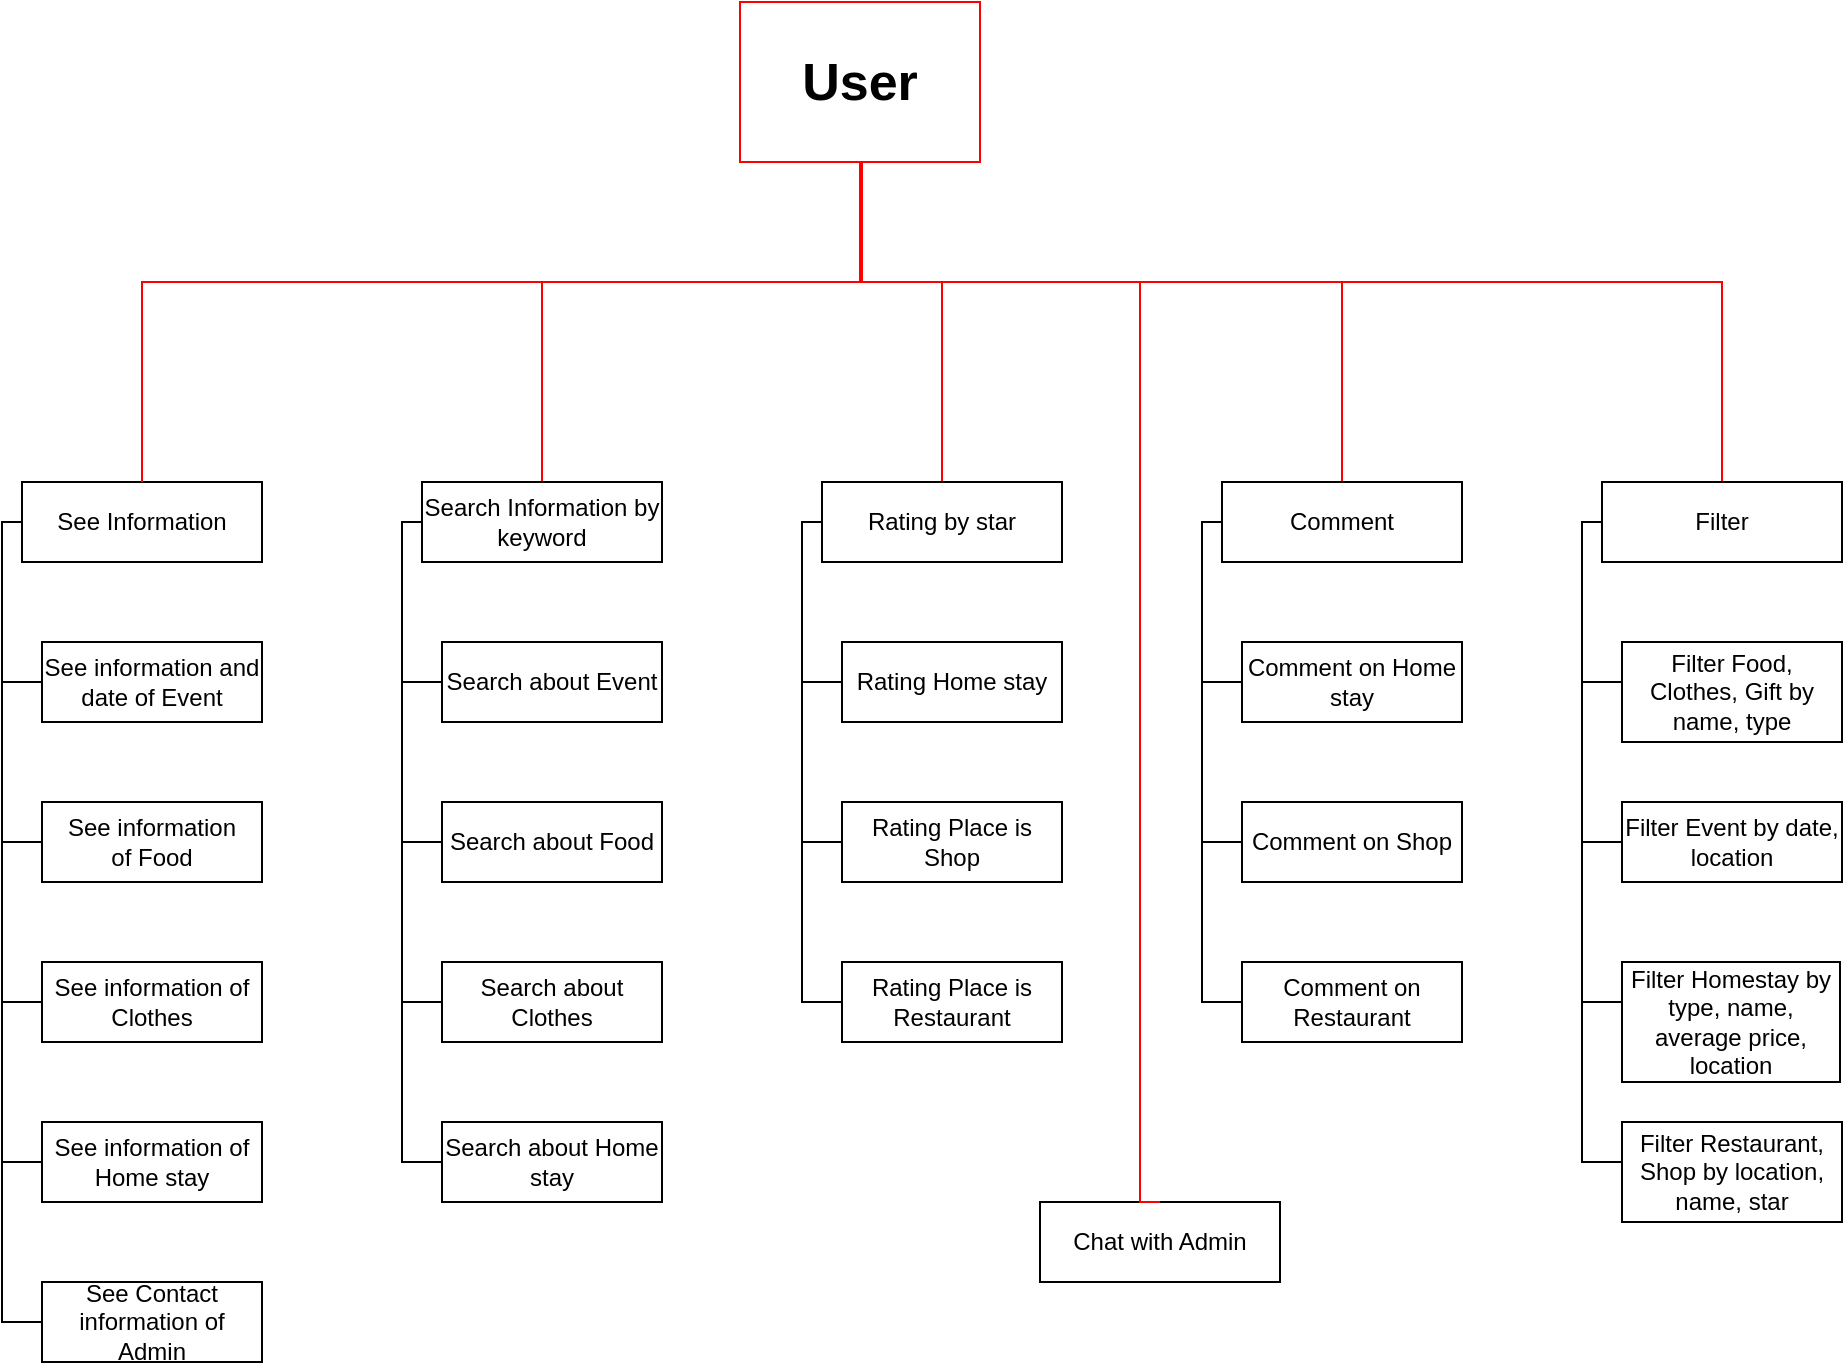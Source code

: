 <mxfile version="14.5.1" type="device"><diagram id="p0nnTQJHympkX1q5xb9R" name="Page-1"><mxGraphModel dx="1024" dy="632" grid="1" gridSize="10" guides="1" tooltips="1" connect="1" arrows="1" fold="1" page="1" pageScale="1" pageWidth="850" pageHeight="1100" math="0" shadow="0"><root><mxCell id="0"/><mxCell id="1" parent="0"/><mxCell id="g9CUl8Z9VzvdPI4QJCnY-13" value="See information and date of Event" style="rounded=0;whiteSpace=wrap;html=1;" parent="1" vertex="1"><mxGeometry x="51" y="400" width="110" height="40" as="geometry"/></mxCell><mxCell id="g9CUl8Z9VzvdPI4QJCnY-20" style="edgeStyle=orthogonalEdgeStyle;rounded=0;orthogonalLoop=1;jettySize=auto;html=1;entryX=0;entryY=0.5;entryDx=0;entryDy=0;endArrow=none;endFill=0;" parent="1" source="g9CUl8Z9VzvdPI4QJCnY-15" target="g9CUl8Z9VzvdPI4QJCnY-13" edge="1"><mxGeometry relative="1" as="geometry"><Array as="points"><mxPoint x="31" y="340"/><mxPoint x="31" y="420"/></Array></mxGeometry></mxCell><mxCell id="g9CUl8Z9VzvdPI4QJCnY-23" style="edgeStyle=orthogonalEdgeStyle;rounded=0;orthogonalLoop=1;jettySize=auto;html=1;entryX=0;entryY=0.5;entryDx=0;entryDy=0;endArrow=none;endFill=0;" parent="1" source="g9CUl8Z9VzvdPI4QJCnY-15" target="g9CUl8Z9VzvdPI4QJCnY-21" edge="1"><mxGeometry relative="1" as="geometry"><Array as="points"><mxPoint x="31" y="340"/><mxPoint x="31" y="500"/></Array></mxGeometry></mxCell><mxCell id="g9CUl8Z9VzvdPI4QJCnY-24" style="edgeStyle=orthogonalEdgeStyle;rounded=0;orthogonalLoop=1;jettySize=auto;html=1;entryX=0;entryY=0.5;entryDx=0;entryDy=0;endArrow=none;endFill=0;" parent="1" source="g9CUl8Z9VzvdPI4QJCnY-15" target="g9CUl8Z9VzvdPI4QJCnY-22" edge="1"><mxGeometry relative="1" as="geometry"><Array as="points"><mxPoint x="31" y="340"/><mxPoint x="31" y="580"/></Array></mxGeometry></mxCell><mxCell id="TUOxgxQNOvcUyftaeCQF-2" style="edgeStyle=orthogonalEdgeStyle;rounded=0;orthogonalLoop=1;jettySize=auto;html=1;entryX=0;entryY=0.5;entryDx=0;entryDy=0;endArrow=none;endFill=0;" edge="1" parent="1" source="g9CUl8Z9VzvdPI4QJCnY-15" target="TUOxgxQNOvcUyftaeCQF-1"><mxGeometry relative="1" as="geometry"><Array as="points"><mxPoint x="31" y="340"/><mxPoint x="31" y="660"/></Array></mxGeometry></mxCell><mxCell id="TUOxgxQNOvcUyftaeCQF-14" style="edgeStyle=orthogonalEdgeStyle;rounded=0;orthogonalLoop=1;jettySize=auto;html=1;entryX=0;entryY=0.5;entryDx=0;entryDy=0;endArrow=none;endFill=0;" edge="1" parent="1" source="g9CUl8Z9VzvdPI4QJCnY-15" target="TUOxgxQNOvcUyftaeCQF-13"><mxGeometry relative="1" as="geometry"><Array as="points"><mxPoint x="31" y="340"/><mxPoint x="31" y="740"/></Array></mxGeometry></mxCell><mxCell id="g9CUl8Z9VzvdPI4QJCnY-15" value="See Information" style="rounded=0;whiteSpace=wrap;html=1;" parent="1" vertex="1"><mxGeometry x="41" y="320" width="120" height="40" as="geometry"/></mxCell><mxCell id="g9CUl8Z9VzvdPI4QJCnY-17" style="edgeStyle=orthogonalEdgeStyle;rounded=0;orthogonalLoop=1;jettySize=auto;html=1;endArrow=none;endFill=0;strokeColor=#FF0000;endSize=6;jumpSize=6;" parent="1" source="g9CUl8Z9VzvdPI4QJCnY-16" target="g9CUl8Z9VzvdPI4QJCnY-15" edge="1"><mxGeometry relative="1" as="geometry"><Array as="points"><mxPoint x="461" y="220"/><mxPoint x="101" y="220"/></Array></mxGeometry></mxCell><mxCell id="g9CUl8Z9VzvdPI4QJCnY-19" style="edgeStyle=orthogonalEdgeStyle;rounded=0;orthogonalLoop=1;jettySize=auto;html=1;entryX=0.5;entryY=0;entryDx=0;entryDy=0;endArrow=none;endFill=0;strokeColor=#FF0000;endSize=6;jumpSize=6;" parent="1" source="g9CUl8Z9VzvdPI4QJCnY-16" target="g9CUl8Z9VzvdPI4QJCnY-29" edge="1"><mxGeometry relative="1" as="geometry"><mxPoint x="301" y="240" as="targetPoint"/><Array as="points"><mxPoint x="461" y="220"/><mxPoint x="301" y="220"/></Array></mxGeometry></mxCell><mxCell id="g9CUl8Z9VzvdPI4QJCnY-46" style="edgeStyle=orthogonalEdgeStyle;rounded=0;orthogonalLoop=1;jettySize=auto;html=1;entryX=0.5;entryY=0;entryDx=0;entryDy=0;endArrow=none;endFill=0;strokeColor=#FF0000;endSize=6;jumpSize=6;" parent="1" source="g9CUl8Z9VzvdPI4QJCnY-16" target="g9CUl8Z9VzvdPI4QJCnY-36" edge="1"><mxGeometry relative="1" as="geometry"><Array as="points"><mxPoint x="460" y="220"/><mxPoint x="501" y="220"/></Array></mxGeometry></mxCell><mxCell id="g9CUl8Z9VzvdPI4QJCnY-47" style="edgeStyle=orthogonalEdgeStyle;rounded=0;orthogonalLoop=1;jettySize=auto;html=1;endArrow=none;endFill=0;strokeColor=#FF0000;endSize=6;jumpSize=6;" parent="1" source="g9CUl8Z9VzvdPI4QJCnY-16" target="g9CUl8Z9VzvdPI4QJCnY-43" edge="1"><mxGeometry relative="1" as="geometry"><Array as="points"><mxPoint x="461" y="220"/><mxPoint x="701" y="220"/></Array></mxGeometry></mxCell><mxCell id="g9CUl8Z9VzvdPI4QJCnY-76" style="edgeStyle=orthogonalEdgeStyle;rounded=0;orthogonalLoop=1;jettySize=auto;html=1;endArrow=none;endFill=0;strokeColor=#FF0000;endSize=6;jumpSize=6;" parent="1" source="g9CUl8Z9VzvdPI4QJCnY-16" target="g9CUl8Z9VzvdPI4QJCnY-73" edge="1"><mxGeometry relative="1" as="geometry"><Array as="points"><mxPoint x="461" y="220"/><mxPoint x="891" y="220"/></Array></mxGeometry></mxCell><mxCell id="g9CUl8Z9VzvdPI4QJCnY-16" value="User" style="rounded=0;whiteSpace=wrap;html=1;strokeColor=#FF0000;fontStyle=1;fontSize=26;" parent="1" vertex="1"><mxGeometry x="400" y="80" width="120" height="80" as="geometry"/></mxCell><mxCell id="g9CUl8Z9VzvdPI4QJCnY-21" value="See information of&amp;nbsp;Food" style="rounded=0;whiteSpace=wrap;html=1;" parent="1" vertex="1"><mxGeometry x="51" y="480" width="110" height="40" as="geometry"/></mxCell><mxCell id="g9CUl8Z9VzvdPI4QJCnY-22" value="See information of Clothes" style="rounded=0;whiteSpace=wrap;html=1;" parent="1" vertex="1"><mxGeometry x="51" y="560" width="110" height="40" as="geometry"/></mxCell><mxCell id="g9CUl8Z9VzvdPI4QJCnY-29" value="Search Information by keyword" style="rounded=0;whiteSpace=wrap;html=1;" parent="1" vertex="1"><mxGeometry x="241" y="320" width="120" height="40" as="geometry"/></mxCell><mxCell id="g9CUl8Z9VzvdPI4QJCnY-32" value="Rating Home stay" style="rounded=0;whiteSpace=wrap;html=1;" parent="1" vertex="1"><mxGeometry x="451" y="400" width="110" height="40" as="geometry"/></mxCell><mxCell id="g9CUl8Z9VzvdPI4QJCnY-33" style="edgeStyle=orthogonalEdgeStyle;rounded=0;orthogonalLoop=1;jettySize=auto;html=1;entryX=0;entryY=0.5;entryDx=0;entryDy=0;endArrow=none;endFill=0;" parent="1" source="g9CUl8Z9VzvdPI4QJCnY-36" target="g9CUl8Z9VzvdPI4QJCnY-32" edge="1"><mxGeometry relative="1" as="geometry"><Array as="points"><mxPoint x="431" y="340"/><mxPoint x="431" y="420"/></Array></mxGeometry></mxCell><mxCell id="g9CUl8Z9VzvdPI4QJCnY-34" style="edgeStyle=orthogonalEdgeStyle;rounded=0;orthogonalLoop=1;jettySize=auto;html=1;entryX=0;entryY=0.5;entryDx=0;entryDy=0;endArrow=none;endFill=0;" parent="1" source="g9CUl8Z9VzvdPI4QJCnY-36" target="g9CUl8Z9VzvdPI4QJCnY-37" edge="1"><mxGeometry relative="1" as="geometry"><Array as="points"><mxPoint x="431" y="340"/><mxPoint x="431" y="500"/></Array></mxGeometry></mxCell><mxCell id="g9CUl8Z9VzvdPI4QJCnY-35" style="edgeStyle=orthogonalEdgeStyle;rounded=0;orthogonalLoop=1;jettySize=auto;html=1;entryX=0;entryY=0.5;entryDx=0;entryDy=0;endArrow=none;endFill=0;" parent="1" source="g9CUl8Z9VzvdPI4QJCnY-36" target="g9CUl8Z9VzvdPI4QJCnY-38" edge="1"><mxGeometry relative="1" as="geometry"><Array as="points"><mxPoint x="431" y="340"/><mxPoint x="431" y="580"/></Array></mxGeometry></mxCell><mxCell id="g9CUl8Z9VzvdPI4QJCnY-36" value="Rating by star" style="rounded=0;whiteSpace=wrap;html=1;" parent="1" vertex="1"><mxGeometry x="441" y="320" width="120" height="40" as="geometry"/></mxCell><mxCell id="g9CUl8Z9VzvdPI4QJCnY-37" value="Rating Place is Shop" style="rounded=0;whiteSpace=wrap;html=1;" parent="1" vertex="1"><mxGeometry x="451" y="480" width="110" height="40" as="geometry"/></mxCell><mxCell id="g9CUl8Z9VzvdPI4QJCnY-38" value="Rating Place is Restaurant" style="rounded=0;whiteSpace=wrap;html=1;" parent="1" vertex="1"><mxGeometry x="451" y="560" width="110" height="40" as="geometry"/></mxCell><mxCell id="g9CUl8Z9VzvdPI4QJCnY-39" value="Comment on Home stay" style="rounded=0;whiteSpace=wrap;html=1;" parent="1" vertex="1"><mxGeometry x="651" y="400" width="110" height="40" as="geometry"/></mxCell><mxCell id="g9CUl8Z9VzvdPI4QJCnY-40" style="edgeStyle=orthogonalEdgeStyle;rounded=0;orthogonalLoop=1;jettySize=auto;html=1;entryX=0;entryY=0.5;entryDx=0;entryDy=0;endArrow=none;endFill=0;" parent="1" source="g9CUl8Z9VzvdPI4QJCnY-43" target="g9CUl8Z9VzvdPI4QJCnY-39" edge="1"><mxGeometry relative="1" as="geometry"><Array as="points"><mxPoint x="631" y="340"/><mxPoint x="631" y="420"/></Array></mxGeometry></mxCell><mxCell id="g9CUl8Z9VzvdPI4QJCnY-41" style="edgeStyle=orthogonalEdgeStyle;rounded=0;orthogonalLoop=1;jettySize=auto;html=1;entryX=0;entryY=0.5;entryDx=0;entryDy=0;endArrow=none;endFill=0;" parent="1" source="g9CUl8Z9VzvdPI4QJCnY-43" target="g9CUl8Z9VzvdPI4QJCnY-44" edge="1"><mxGeometry relative="1" as="geometry"><Array as="points"><mxPoint x="631" y="340"/><mxPoint x="631" y="500"/></Array></mxGeometry></mxCell><mxCell id="g9CUl8Z9VzvdPI4QJCnY-42" style="edgeStyle=orthogonalEdgeStyle;rounded=0;orthogonalLoop=1;jettySize=auto;html=1;entryX=0;entryY=0.5;entryDx=0;entryDy=0;endArrow=none;endFill=0;" parent="1" source="g9CUl8Z9VzvdPI4QJCnY-43" target="g9CUl8Z9VzvdPI4QJCnY-45" edge="1"><mxGeometry relative="1" as="geometry"><Array as="points"><mxPoint x="631" y="340"/><mxPoint x="631" y="580"/></Array></mxGeometry></mxCell><mxCell id="g9CUl8Z9VzvdPI4QJCnY-43" value="Comment" style="rounded=0;whiteSpace=wrap;html=1;" parent="1" vertex="1"><mxGeometry x="641" y="320" width="120" height="40" as="geometry"/></mxCell><mxCell id="g9CUl8Z9VzvdPI4QJCnY-44" value="&lt;span&gt;Comment on Shop&lt;/span&gt;" style="rounded=0;whiteSpace=wrap;html=1;" parent="1" vertex="1"><mxGeometry x="651" y="480" width="110" height="40" as="geometry"/></mxCell><mxCell id="g9CUl8Z9VzvdPI4QJCnY-45" value="Comment on Restaurant" style="rounded=0;whiteSpace=wrap;html=1;" parent="1" vertex="1"><mxGeometry x="651" y="560" width="110" height="40" as="geometry"/></mxCell><mxCell id="g9CUl8Z9VzvdPI4QJCnY-69" value="Filter Food, Clothes, Gift by name, type" style="rounded=0;whiteSpace=wrap;html=1;" parent="1" vertex="1"><mxGeometry x="841" y="400" width="110" height="50" as="geometry"/></mxCell><mxCell id="g9CUl8Z9VzvdPI4QJCnY-70" style="edgeStyle=orthogonalEdgeStyle;rounded=0;orthogonalLoop=1;jettySize=auto;html=1;entryX=0;entryY=0.5;entryDx=0;entryDy=0;endArrow=none;endFill=0;" parent="1" source="g9CUl8Z9VzvdPI4QJCnY-73" target="g9CUl8Z9VzvdPI4QJCnY-69" edge="1"><mxGeometry relative="1" as="geometry"><Array as="points"><mxPoint x="821" y="340"/><mxPoint x="821" y="420"/></Array></mxGeometry></mxCell><mxCell id="g9CUl8Z9VzvdPI4QJCnY-71" style="edgeStyle=orthogonalEdgeStyle;rounded=0;orthogonalLoop=1;jettySize=auto;html=1;entryX=0;entryY=0.5;entryDx=0;entryDy=0;endArrow=none;endFill=0;" parent="1" source="g9CUl8Z9VzvdPI4QJCnY-73" target="g9CUl8Z9VzvdPI4QJCnY-74" edge="1"><mxGeometry relative="1" as="geometry"><Array as="points"><mxPoint x="821" y="340"/><mxPoint x="821" y="500"/></Array></mxGeometry></mxCell><mxCell id="g9CUl8Z9VzvdPI4QJCnY-72" style="edgeStyle=orthogonalEdgeStyle;rounded=0;orthogonalLoop=1;jettySize=auto;html=1;entryX=0;entryY=0.5;entryDx=0;entryDy=0;endArrow=none;endFill=0;" parent="1" source="g9CUl8Z9VzvdPI4QJCnY-73" target="g9CUl8Z9VzvdPI4QJCnY-75" edge="1"><mxGeometry relative="1" as="geometry"><Array as="points"><mxPoint x="821" y="340"/><mxPoint x="821" y="580"/></Array></mxGeometry></mxCell><mxCell id="TUOxgxQNOvcUyftaeCQF-12" style="edgeStyle=orthogonalEdgeStyle;rounded=0;orthogonalLoop=1;jettySize=auto;html=1;entryX=0;entryY=0.5;entryDx=0;entryDy=0;endArrow=none;endFill=0;" edge="1" parent="1" source="g9CUl8Z9VzvdPI4QJCnY-73" target="TUOxgxQNOvcUyftaeCQF-11"><mxGeometry relative="1" as="geometry"><Array as="points"><mxPoint x="821" y="340"/><mxPoint x="821" y="660"/></Array></mxGeometry></mxCell><mxCell id="g9CUl8Z9VzvdPI4QJCnY-73" value="Filter" style="rounded=0;whiteSpace=wrap;html=1;" parent="1" vertex="1"><mxGeometry x="831" y="320" width="120" height="40" as="geometry"/></mxCell><mxCell id="g9CUl8Z9VzvdPI4QJCnY-74" value="Filter Event by date, location" style="rounded=0;whiteSpace=wrap;html=1;" parent="1" vertex="1"><mxGeometry x="841" y="480" width="110" height="40" as="geometry"/></mxCell><mxCell id="g9CUl8Z9VzvdPI4QJCnY-75" value="Filter Homestay by type, name, average price, location" style="rounded=0;whiteSpace=wrap;html=1;" parent="1" vertex="1"><mxGeometry x="841" y="560" width="109" height="60" as="geometry"/></mxCell><mxCell id="TUOxgxQNOvcUyftaeCQF-1" value="See information of Home stay" style="rounded=0;whiteSpace=wrap;html=1;" vertex="1" parent="1"><mxGeometry x="51" y="640" width="110" height="40" as="geometry"/></mxCell><mxCell id="TUOxgxQNOvcUyftaeCQF-3" value="Search about Event" style="rounded=0;whiteSpace=wrap;html=1;" vertex="1" parent="1"><mxGeometry x="251" y="400" width="110" height="40" as="geometry"/></mxCell><mxCell id="TUOxgxQNOvcUyftaeCQF-4" style="edgeStyle=orthogonalEdgeStyle;rounded=0;orthogonalLoop=1;jettySize=auto;html=1;entryX=0;entryY=0.5;entryDx=0;entryDy=0;endArrow=none;endFill=0;" edge="1" parent="1" target="TUOxgxQNOvcUyftaeCQF-3"><mxGeometry relative="1" as="geometry"><Array as="points"><mxPoint x="231" y="340"/><mxPoint x="231" y="420"/></Array><mxPoint x="241" y="340" as="sourcePoint"/></mxGeometry></mxCell><mxCell id="TUOxgxQNOvcUyftaeCQF-5" style="edgeStyle=orthogonalEdgeStyle;rounded=0;orthogonalLoop=1;jettySize=auto;html=1;entryX=0;entryY=0.5;entryDx=0;entryDy=0;endArrow=none;endFill=0;" edge="1" parent="1" target="TUOxgxQNOvcUyftaeCQF-8"><mxGeometry relative="1" as="geometry"><Array as="points"><mxPoint x="231" y="340"/><mxPoint x="231" y="500"/></Array><mxPoint x="241" y="340" as="sourcePoint"/></mxGeometry></mxCell><mxCell id="TUOxgxQNOvcUyftaeCQF-6" style="edgeStyle=orthogonalEdgeStyle;rounded=0;orthogonalLoop=1;jettySize=auto;html=1;entryX=0;entryY=0.5;entryDx=0;entryDy=0;endArrow=none;endFill=0;" edge="1" parent="1" target="TUOxgxQNOvcUyftaeCQF-9"><mxGeometry relative="1" as="geometry"><Array as="points"><mxPoint x="231" y="340"/><mxPoint x="231" y="580"/></Array><mxPoint x="241" y="340" as="sourcePoint"/></mxGeometry></mxCell><mxCell id="TUOxgxQNOvcUyftaeCQF-7" style="edgeStyle=orthogonalEdgeStyle;rounded=0;orthogonalLoop=1;jettySize=auto;html=1;entryX=0;entryY=0.5;entryDx=0;entryDy=0;endArrow=none;endFill=0;" edge="1" parent="1" target="TUOxgxQNOvcUyftaeCQF-10"><mxGeometry relative="1" as="geometry"><mxPoint x="241" y="340" as="sourcePoint"/><Array as="points"><mxPoint x="231" y="340"/><mxPoint x="231" y="660"/></Array></mxGeometry></mxCell><mxCell id="TUOxgxQNOvcUyftaeCQF-8" value="Search about Food" style="rounded=0;whiteSpace=wrap;html=1;" vertex="1" parent="1"><mxGeometry x="251" y="480" width="110" height="40" as="geometry"/></mxCell><mxCell id="TUOxgxQNOvcUyftaeCQF-9" value="Search about Clothes" style="rounded=0;whiteSpace=wrap;html=1;" vertex="1" parent="1"><mxGeometry x="251" y="560" width="110" height="40" as="geometry"/></mxCell><mxCell id="TUOxgxQNOvcUyftaeCQF-10" value="Search about Home stay" style="rounded=0;whiteSpace=wrap;html=1;" vertex="1" parent="1"><mxGeometry x="251" y="640" width="110" height="40" as="geometry"/></mxCell><mxCell id="TUOxgxQNOvcUyftaeCQF-11" value="Filter Restaurant, Shop by location, name, star" style="rounded=0;whiteSpace=wrap;html=1;" vertex="1" parent="1"><mxGeometry x="841" y="640" width="110" height="50" as="geometry"/></mxCell><mxCell id="TUOxgxQNOvcUyftaeCQF-13" value="See Contact information of Admin" style="rounded=0;whiteSpace=wrap;html=1;" vertex="1" parent="1"><mxGeometry x="51" y="720" width="110" height="40" as="geometry"/></mxCell><mxCell id="TUOxgxQNOvcUyftaeCQF-15" value="Chat with Admin" style="rounded=0;whiteSpace=wrap;html=1;" vertex="1" parent="1"><mxGeometry x="550" y="680" width="120" height="40" as="geometry"/></mxCell><mxCell id="TUOxgxQNOvcUyftaeCQF-16" style="edgeStyle=orthogonalEdgeStyle;rounded=0;orthogonalLoop=1;jettySize=auto;html=1;entryX=0.5;entryY=0;entryDx=0;entryDy=0;endArrow=none;endFill=0;strokeColor=#FF0000;endSize=6;jumpSize=6;exitX=0.5;exitY=1;exitDx=0;exitDy=0;" edge="1" parent="1" source="g9CUl8Z9VzvdPI4QJCnY-16" target="TUOxgxQNOvcUyftaeCQF-15"><mxGeometry relative="1" as="geometry"><Array as="points"><mxPoint x="460" y="220"/><mxPoint x="600" y="220"/><mxPoint x="600" y="680"/></Array><mxPoint x="561" y="250" as="sourcePoint"/><mxPoint x="602" y="410" as="targetPoint"/></mxGeometry></mxCell></root></mxGraphModel></diagram></mxfile>